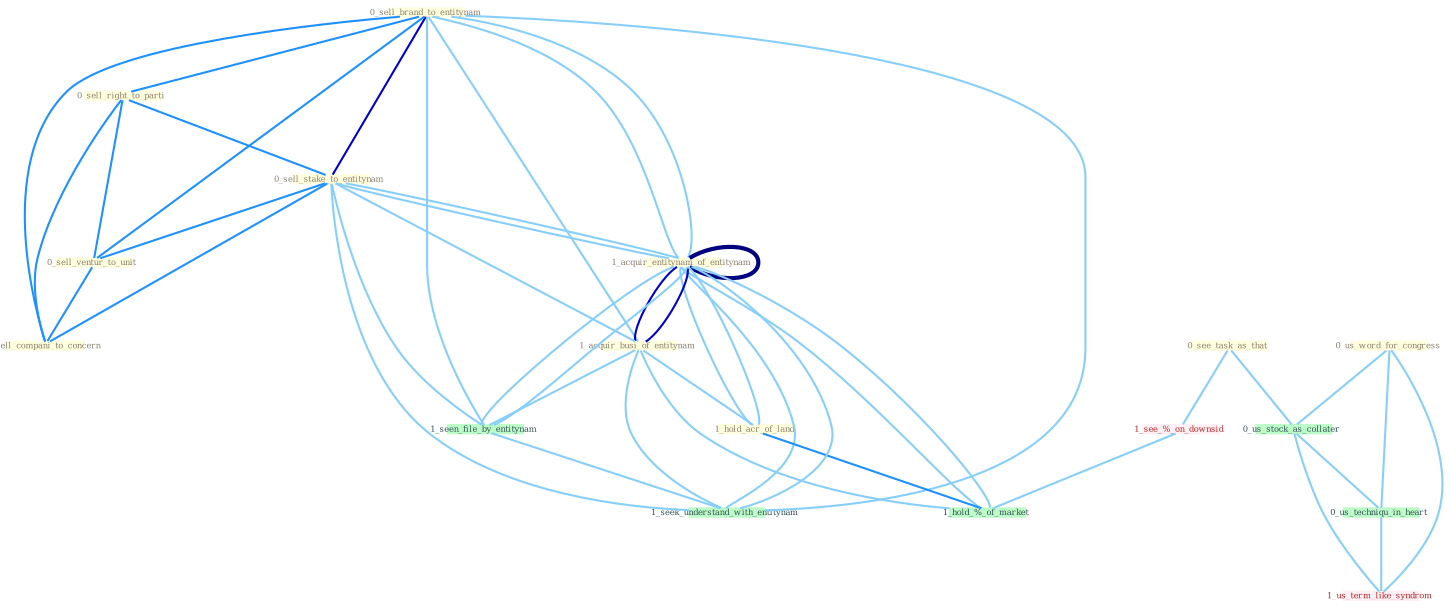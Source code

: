 Graph G{ 
    node
    [shape=polygon,style=filled,width=.5,height=.06,color="#BDFCC9",fixedsize=true,fontsize=4,
    fontcolor="#2f4f4f"];
    {node
    [color="#ffffe0", fontcolor="#8b7d6b"] "0_sell_brand_to_entitynam " "0_see_task_as_that " "0_sell_right_to_parti " "1_acquir_entitynam_of_entitynam " "0_sell_stake_to_entitynam " "0_sell_ventur_to_unit " "1_acquir_busi_of_entitynam " "0_sell_compani_to_concern " "0_us_word_for_congress " "1_hold_acr_of_land "}
{node [color="#fff0f5", fontcolor="#b22222"] "1_see_%_on_downsid " "1_us_term_like_syndrom "}
edge [color="#B0E2FF"];

	"0_sell_brand_to_entitynam " -- "0_sell_right_to_parti " [w="2", color="#1e90ff" , len=0.8];
	"0_sell_brand_to_entitynam " -- "1_acquir_entitynam_of_entitynam " [w="1", color="#87cefa" ];
	"0_sell_brand_to_entitynam " -- "0_sell_stake_to_entitynam " [w="3", color="#0000cd" , len=0.6];
	"0_sell_brand_to_entitynam " -- "0_sell_ventur_to_unit " [w="2", color="#1e90ff" , len=0.8];
	"0_sell_brand_to_entitynam " -- "1_acquir_busi_of_entitynam " [w="1", color="#87cefa" ];
	"0_sell_brand_to_entitynam " -- "0_sell_compani_to_concern " [w="2", color="#1e90ff" , len=0.8];
	"0_sell_brand_to_entitynam " -- "1_seen_file_by_entitynam " [w="1", color="#87cefa" ];
	"0_sell_brand_to_entitynam " -- "1_seek_understand_with_entitynam " [w="1", color="#87cefa" ];
	"0_sell_brand_to_entitynam " -- "1_acquir_entitynam_of_entitynam " [w="1", color="#87cefa" ];
	"0_see_task_as_that " -- "0_us_stock_as_collater " [w="1", color="#87cefa" ];
	"0_see_task_as_that " -- "1_see_%_on_downsid " [w="1", color="#87cefa" ];
	"0_sell_right_to_parti " -- "0_sell_stake_to_entitynam " [w="2", color="#1e90ff" , len=0.8];
	"0_sell_right_to_parti " -- "0_sell_ventur_to_unit " [w="2", color="#1e90ff" , len=0.8];
	"0_sell_right_to_parti " -- "0_sell_compani_to_concern " [w="2", color="#1e90ff" , len=0.8];
	"1_acquir_entitynam_of_entitynam " -- "0_sell_stake_to_entitynam " [w="1", color="#87cefa" ];
	"1_acquir_entitynam_of_entitynam " -- "1_acquir_busi_of_entitynam " [w="3", color="#0000cd" , len=0.6];
	"1_acquir_entitynam_of_entitynam " -- "1_hold_acr_of_land " [w="1", color="#87cefa" ];
	"1_acquir_entitynam_of_entitynam " -- "1_seen_file_by_entitynam " [w="1", color="#87cefa" ];
	"1_acquir_entitynam_of_entitynam " -- "1_seek_understand_with_entitynam " [w="1", color="#87cefa" ];
	"1_acquir_entitynam_of_entitynam " -- "1_acquir_entitynam_of_entitynam " [w="4", style=bold, color="#000080", len=0.4];
	"1_acquir_entitynam_of_entitynam " -- "1_hold_%_of_market " [w="1", color="#87cefa" ];
	"0_sell_stake_to_entitynam " -- "0_sell_ventur_to_unit " [w="2", color="#1e90ff" , len=0.8];
	"0_sell_stake_to_entitynam " -- "1_acquir_busi_of_entitynam " [w="1", color="#87cefa" ];
	"0_sell_stake_to_entitynam " -- "0_sell_compani_to_concern " [w="2", color="#1e90ff" , len=0.8];
	"0_sell_stake_to_entitynam " -- "1_seen_file_by_entitynam " [w="1", color="#87cefa" ];
	"0_sell_stake_to_entitynam " -- "1_seek_understand_with_entitynam " [w="1", color="#87cefa" ];
	"0_sell_stake_to_entitynam " -- "1_acquir_entitynam_of_entitynam " [w="1", color="#87cefa" ];
	"0_sell_ventur_to_unit " -- "0_sell_compani_to_concern " [w="2", color="#1e90ff" , len=0.8];
	"1_acquir_busi_of_entitynam " -- "1_hold_acr_of_land " [w="1", color="#87cefa" ];
	"1_acquir_busi_of_entitynam " -- "1_seen_file_by_entitynam " [w="1", color="#87cefa" ];
	"1_acquir_busi_of_entitynam " -- "1_seek_understand_with_entitynam " [w="1", color="#87cefa" ];
	"1_acquir_busi_of_entitynam " -- "1_acquir_entitynam_of_entitynam " [w="3", color="#0000cd" , len=0.6];
	"1_acquir_busi_of_entitynam " -- "1_hold_%_of_market " [w="1", color="#87cefa" ];
	"0_us_word_for_congress " -- "0_us_stock_as_collater " [w="1", color="#87cefa" ];
	"0_us_word_for_congress " -- "0_us_techniqu_in_heart " [w="1", color="#87cefa" ];
	"0_us_word_for_congress " -- "1_us_term_like_syndrom " [w="1", color="#87cefa" ];
	"1_hold_acr_of_land " -- "1_acquir_entitynam_of_entitynam " [w="1", color="#87cefa" ];
	"1_hold_acr_of_land " -- "1_hold_%_of_market " [w="2", color="#1e90ff" , len=0.8];
	"1_seen_file_by_entitynam " -- "1_seek_understand_with_entitynam " [w="1", color="#87cefa" ];
	"1_seen_file_by_entitynam " -- "1_acquir_entitynam_of_entitynam " [w="1", color="#87cefa" ];
	"0_us_stock_as_collater " -- "0_us_techniqu_in_heart " [w="1", color="#87cefa" ];
	"0_us_stock_as_collater " -- "1_us_term_like_syndrom " [w="1", color="#87cefa" ];
	"1_seek_understand_with_entitynam " -- "1_acquir_entitynam_of_entitynam " [w="1", color="#87cefa" ];
	"1_acquir_entitynam_of_entitynam " -- "1_hold_%_of_market " [w="1", color="#87cefa" ];
	"0_us_techniqu_in_heart " -- "1_us_term_like_syndrom " [w="1", color="#87cefa" ];
	"1_see_%_on_downsid " -- "1_hold_%_of_market " [w="1", color="#87cefa" ];
}